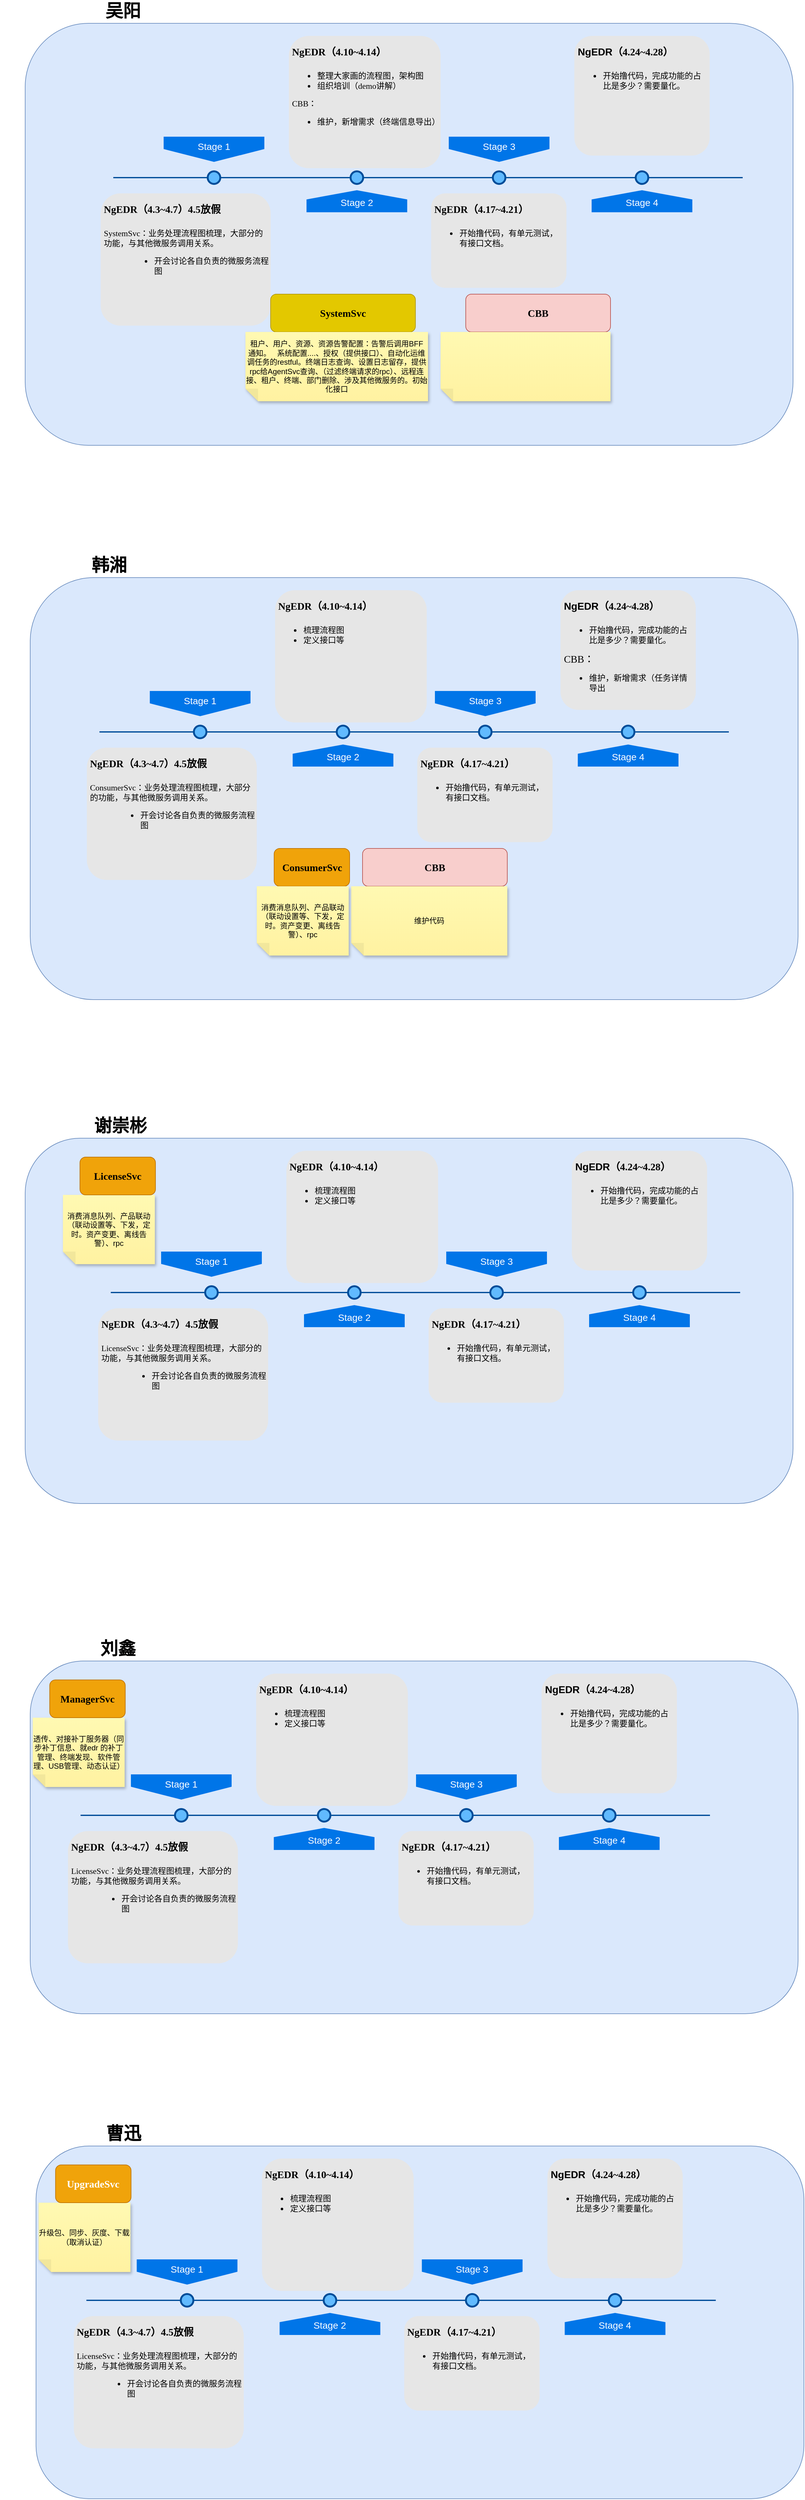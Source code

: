 <mxfile version="21.1.1" type="github">
  <diagram name="Page-1" id="82e54ff1-d628-8f03-85c4-9753963a91cd">
    <mxGraphModel dx="2536" dy="766" grid="1" gridSize="10" guides="1" tooltips="1" connect="1" arrows="1" fold="1" page="1" pageScale="1" pageWidth="1100" pageHeight="850" background="none" math="0" shadow="0">
      <root>
        <mxCell id="0" />
        <mxCell id="1" parent="0" />
        <mxCell id="_DeY0FhmmH7j__y14cy1-1" value="" style="rounded=1;whiteSpace=wrap;html=1;fillColor=#dae8fc;strokeColor=#6c8ebf;" vertex="1" parent="1">
          <mxGeometry x="-140" y="50" width="1220" height="670" as="geometry" />
        </mxCell>
        <mxCell id="4ec97bd9e5d20128-1" value="" style="line;strokeWidth=2;html=1;fillColor=none;fontSize=28;fontColor=#004D99;strokeColor=#004D99;" parent="1" vertex="1">
          <mxGeometry y="290" width="1000" height="10" as="geometry" />
        </mxCell>
        <mxCell id="4ec97bd9e5d20128-5" value="Stage 1" style="shape=offPageConnector;whiteSpace=wrap;html=1;fillColor=#0075E8;fontSize=15;fontColor=#FFFFFF;size=0.509;verticalAlign=top;strokeColor=none;" parent="1" vertex="1">
          <mxGeometry x="80" y="230" width="160" height="40" as="geometry" />
        </mxCell>
        <mxCell id="4ec97bd9e5d20128-6" value="&lt;span&gt;Stage 3&lt;/span&gt;" style="shape=offPageConnector;whiteSpace=wrap;html=1;fillColor=#0075E8;fontSize=15;fontColor=#FFFFFF;size=0.509;verticalAlign=top;strokeColor=none;" parent="1" vertex="1">
          <mxGeometry x="533" y="230" width="160" height="40" as="geometry" />
        </mxCell>
        <mxCell id="4ec97bd9e5d20128-7" value="&lt;span&gt;Stage 2&lt;/span&gt;" style="shape=offPageConnector;whiteSpace=wrap;html=1;fillColor=#0075E8;fontSize=15;fontColor=#FFFFFF;size=0.418;flipV=1;verticalAlign=bottom;strokeColor=none;spacingBottom=4;" parent="1" vertex="1">
          <mxGeometry x="307" y="315" width="160" height="35" as="geometry" />
        </mxCell>
        <mxCell id="4ec97bd9e5d20128-8" value="&lt;span&gt;Stage 4&lt;/span&gt;" style="shape=offPageConnector;whiteSpace=wrap;html=1;fillColor=#0075E8;fontSize=15;fontColor=#FFFFFF;size=0.418;flipV=1;verticalAlign=bottom;strokeColor=none;spacingBottom=4;" parent="1" vertex="1">
          <mxGeometry x="760" y="315" width="160" height="35" as="geometry" />
        </mxCell>
        <mxCell id="4ec97bd9e5d20128-9" value="" style="ellipse;whiteSpace=wrap;html=1;fillColor=#61BAFF;fontSize=28;fontColor=#004D99;strokeWidth=3;strokeColor=#004D99;" parent="1" vertex="1">
          <mxGeometry x="150" y="285" width="20" height="20" as="geometry" />
        </mxCell>
        <mxCell id="4ec97bd9e5d20128-10" value="" style="ellipse;whiteSpace=wrap;html=1;fillColor=#61BAFF;fontSize=28;fontColor=#004D99;strokeWidth=3;strokeColor=#004D99;" parent="1" vertex="1">
          <mxGeometry x="377" y="285" width="20" height="20" as="geometry" />
        </mxCell>
        <mxCell id="4ec97bd9e5d20128-11" value="" style="ellipse;whiteSpace=wrap;html=1;fillColor=#61BAFF;fontSize=28;fontColor=#004D99;strokeWidth=3;strokeColor=#004D99;" parent="1" vertex="1">
          <mxGeometry x="603" y="285" width="20" height="20" as="geometry" />
        </mxCell>
        <mxCell id="4ec97bd9e5d20128-13" value="" style="ellipse;whiteSpace=wrap;html=1;fillColor=#61BAFF;fontSize=28;fontColor=#004D99;strokeWidth=3;strokeColor=#004D99;" parent="1" vertex="1">
          <mxGeometry x="830" y="285" width="20" height="20" as="geometry" />
        </mxCell>
        <mxCell id="4ec97bd9e5d20128-14" value="&lt;h1&gt;&lt;font style=&quot;font-size: 16px;&quot;&gt;NgEDR（4.3~4.7）4.5放假&lt;/font&gt;&lt;/h1&gt;&lt;p style=&quot;&quot;&gt;SystemSvc：业务处理流程图梳理，大部分的功能，与其他微服务调用关系。&lt;/p&gt;&lt;blockquote style=&quot;margin: 0 0 0 40px; border: none; padding: 0px;&quot;&gt;&lt;p style=&quot;&quot;&gt;&lt;/p&gt;&lt;p style=&quot;&quot;&gt;&lt;/p&gt;&lt;ul&gt;&lt;li&gt;开会讨论各自负责的微服务流程图&lt;/li&gt;&lt;/ul&gt;&lt;p&gt;&lt;/p&gt;&lt;p&gt;&lt;/p&gt;&lt;/blockquote&gt;&lt;p style=&quot;&quot;&gt;&lt;br&gt;&lt;/p&gt;" style="text;html=1;spacing=5;spacingTop=-20;whiteSpace=wrap;overflow=hidden;strokeColor=none;strokeWidth=3;fillColor=#E6E6E6;fontSize=13;fontColor=#000000;align=left;rounded=1;fontFamily=Comic Sans MS;" parent="1" vertex="1">
          <mxGeometry x="-20" y="320" width="270" height="210" as="geometry" />
        </mxCell>
        <mxCell id="4ec97bd9e5d20128-16" value="&lt;h1&gt;&lt;font face=&quot;Comic Sans MS&quot; style=&quot;font-size: 16px;&quot;&gt;NgEDR（4.10~4.14）&lt;/font&gt;&lt;/h1&gt;&lt;ul&gt;&lt;li&gt;&lt;span style=&quot;background-color: initial; font-family: &amp;quot;Comic Sans MS&amp;quot;;&quot;&gt;整理大家画的流程图，架构图&lt;/span&gt;&lt;/li&gt;&lt;li&gt;&lt;span style=&quot;font-family: &amp;quot;Comic Sans MS&amp;quot;; background-color: initial;&quot;&gt;组织培训（demo讲解）&lt;/span&gt;&lt;/li&gt;&lt;/ul&gt;&lt;div&gt;&lt;font style=&quot;font-size: 13px;&quot; face=&quot;Comic Sans MS&quot;&gt;CBB：&lt;/font&gt;&lt;/div&gt;&lt;div&gt;&lt;ul&gt;&lt;li&gt;&lt;font style=&quot;font-size: 13px;&quot; face=&quot;Comic Sans MS&quot;&gt;维护，新增需求（终端信息导出）&lt;/font&gt;&lt;/li&gt;&lt;/ul&gt;&lt;/div&gt;" style="text;html=1;spacing=5;spacingTop=-20;whiteSpace=wrap;overflow=hidden;strokeColor=none;strokeWidth=3;fillColor=#E6E6E6;fontSize=13;fontColor=#000000;align=left;rounded=1;" parent="1" vertex="1">
          <mxGeometry x="279" y="70" width="241" height="210" as="geometry" />
        </mxCell>
        <mxCell id="4ec97bd9e5d20128-17" value="&lt;h1&gt;&lt;font style=&quot;font-size: 16px;&quot; face=&quot;Comic Sans MS&quot;&gt;NgEDR（4.17~4.21）&lt;/font&gt;&lt;/h1&gt;&lt;p&gt;&lt;/p&gt;&lt;ul&gt;&lt;li&gt;开始撸代码，有单元测试，有接口文档。&lt;/li&gt;&lt;/ul&gt;&lt;p&gt;&lt;/p&gt;" style="text;html=1;spacing=5;spacingTop=-20;whiteSpace=wrap;overflow=hidden;strokeColor=none;strokeWidth=3;fillColor=#E6E6E6;fontSize=13;fontColor=#000000;align=left;rounded=1;" parent="1" vertex="1">
          <mxGeometry x="505" y="320" width="215" height="150" as="geometry" />
        </mxCell>
        <mxCell id="4ec97bd9e5d20128-18" value="&lt;h1&gt;&lt;font style=&quot;font-size: 16px;&quot;&gt;NgEDR&lt;font face=&quot;Comic Sans MS&quot;&gt;（4.24~4.28）&lt;/font&gt;&lt;/font&gt;&lt;/h1&gt;&lt;ul style=&quot;border-color: var(--border-color);&quot;&gt;&lt;li style=&quot;border-color: var(--border-color);&quot;&gt;开始撸代码，完成功能的占比是多少？需要量化。&lt;/li&gt;&lt;/ul&gt;" style="text;html=1;spacing=5;spacingTop=-20;whiteSpace=wrap;overflow=hidden;strokeColor=none;strokeWidth=3;fillColor=#E6E6E6;fontSize=13;fontColor=#000000;align=left;rounded=1;" parent="1" vertex="1">
          <mxGeometry x="732.5" y="70" width="215" height="190" as="geometry" />
        </mxCell>
        <mxCell id="_DeY0FhmmH7j__y14cy1-2" value="&lt;font size=&quot;1&quot; style=&quot;&quot;&gt;&lt;b style=&quot;font-size: 28px;&quot;&gt;吴阳&lt;/b&gt;&lt;/font&gt;" style="text;strokeColor=none;align=center;fillColor=none;html=1;verticalAlign=middle;whiteSpace=wrap;rounded=0;" vertex="1" parent="1">
          <mxGeometry x="-158" y="30" width="347" as="geometry" />
        </mxCell>
        <mxCell id="_DeY0FhmmH7j__y14cy1-4" value="&lt;font style=&quot;font-size: 16px;&quot; face=&quot;Comic Sans MS&quot;&gt;&lt;b&gt;SystemSvc&lt;/b&gt;&lt;/font&gt;" style="rounded=1;whiteSpace=wrap;html=1;fillColor=#e3c800;fontColor=#000000;strokeColor=#B09500;" vertex="1" parent="1">
          <mxGeometry x="250" y="480" width="230" height="60" as="geometry" />
        </mxCell>
        <mxCell id="_DeY0FhmmH7j__y14cy1-5" value="租户、用户、资源、资源告警配置：告警后调用BFF 通知。&amp;nbsp; &amp;nbsp;系统配置....、授权（提供接口）、自动化运维调任务的restful。终端日志查询、设置日志留存，提供rpc给AgentSvc查询、（过滤终端请求的rpc）、远程连接、租户、终端、部门删除、涉及其他微服务的。初始化接口" style="shape=note;whiteSpace=wrap;html=1;backgroundOutline=1;fontColor=#000000;darkOpacity=0.05;fillColor=#FFF9B2;strokeColor=none;fillStyle=solid;direction=west;gradientDirection=north;gradientColor=#FFF2A1;shadow=1;size=20;pointerEvents=1;" vertex="1" parent="1">
          <mxGeometry x="210" y="540" width="290" height="110" as="geometry" />
        </mxCell>
        <mxCell id="_DeY0FhmmH7j__y14cy1-6" value="&lt;font style=&quot;font-size: 16px;&quot; face=&quot;Comic Sans MS&quot;&gt;&lt;b&gt;CBB&lt;/b&gt;&lt;/font&gt;" style="rounded=1;whiteSpace=wrap;html=1;fillColor=#f8cecc;strokeColor=#b85450;" vertex="1" parent="1">
          <mxGeometry x="560" y="480" width="230" height="60" as="geometry" />
        </mxCell>
        <mxCell id="_DeY0FhmmH7j__y14cy1-7" value="" style="shape=note;whiteSpace=wrap;html=1;backgroundOutline=1;fontColor=#000000;darkOpacity=0.05;fillColor=#FFF9B2;strokeColor=none;fillStyle=solid;direction=west;gradientDirection=north;gradientColor=#FFF2A1;shadow=1;size=20;pointerEvents=1;" vertex="1" parent="1">
          <mxGeometry x="520" y="540" width="270" height="110" as="geometry" />
        </mxCell>
        <mxCell id="_DeY0FhmmH7j__y14cy1-8" value="" style="rounded=1;whiteSpace=wrap;html=1;fillColor=#dae8fc;strokeColor=#6c8ebf;" vertex="1" parent="1">
          <mxGeometry x="-132" y="930" width="1220" height="670" as="geometry" />
        </mxCell>
        <mxCell id="_DeY0FhmmH7j__y14cy1-9" value="" style="line;strokeWidth=2;html=1;fillColor=none;fontSize=28;fontColor=#004D99;strokeColor=#004D99;" vertex="1" parent="1">
          <mxGeometry x="-22" y="1170" width="1000" height="10" as="geometry" />
        </mxCell>
        <mxCell id="_DeY0FhmmH7j__y14cy1-10" value="Stage 1" style="shape=offPageConnector;whiteSpace=wrap;html=1;fillColor=#0075E8;fontSize=15;fontColor=#FFFFFF;size=0.509;verticalAlign=top;strokeColor=none;" vertex="1" parent="1">
          <mxGeometry x="58" y="1110" width="160" height="40" as="geometry" />
        </mxCell>
        <mxCell id="_DeY0FhmmH7j__y14cy1-11" value="&lt;span&gt;Stage 3&lt;/span&gt;" style="shape=offPageConnector;whiteSpace=wrap;html=1;fillColor=#0075E8;fontSize=15;fontColor=#FFFFFF;size=0.509;verticalAlign=top;strokeColor=none;" vertex="1" parent="1">
          <mxGeometry x="511" y="1110" width="160" height="40" as="geometry" />
        </mxCell>
        <mxCell id="_DeY0FhmmH7j__y14cy1-12" value="&lt;span&gt;Stage 2&lt;/span&gt;" style="shape=offPageConnector;whiteSpace=wrap;html=1;fillColor=#0075E8;fontSize=15;fontColor=#FFFFFF;size=0.418;flipV=1;verticalAlign=bottom;strokeColor=none;spacingBottom=4;" vertex="1" parent="1">
          <mxGeometry x="285" y="1195" width="160" height="35" as="geometry" />
        </mxCell>
        <mxCell id="_DeY0FhmmH7j__y14cy1-13" value="&lt;span&gt;Stage 4&lt;/span&gt;" style="shape=offPageConnector;whiteSpace=wrap;html=1;fillColor=#0075E8;fontSize=15;fontColor=#FFFFFF;size=0.418;flipV=1;verticalAlign=bottom;strokeColor=none;spacingBottom=4;" vertex="1" parent="1">
          <mxGeometry x="738" y="1195" width="160" height="35" as="geometry" />
        </mxCell>
        <mxCell id="_DeY0FhmmH7j__y14cy1-14" value="" style="ellipse;whiteSpace=wrap;html=1;fillColor=#61BAFF;fontSize=28;fontColor=#004D99;strokeWidth=3;strokeColor=#004D99;" vertex="1" parent="1">
          <mxGeometry x="128" y="1165" width="20" height="20" as="geometry" />
        </mxCell>
        <mxCell id="_DeY0FhmmH7j__y14cy1-15" value="" style="ellipse;whiteSpace=wrap;html=1;fillColor=#61BAFF;fontSize=28;fontColor=#004D99;strokeWidth=3;strokeColor=#004D99;" vertex="1" parent="1">
          <mxGeometry x="355" y="1165" width="20" height="20" as="geometry" />
        </mxCell>
        <mxCell id="_DeY0FhmmH7j__y14cy1-16" value="" style="ellipse;whiteSpace=wrap;html=1;fillColor=#61BAFF;fontSize=28;fontColor=#004D99;strokeWidth=3;strokeColor=#004D99;" vertex="1" parent="1">
          <mxGeometry x="581" y="1165" width="20" height="20" as="geometry" />
        </mxCell>
        <mxCell id="_DeY0FhmmH7j__y14cy1-17" value="" style="ellipse;whiteSpace=wrap;html=1;fillColor=#61BAFF;fontSize=28;fontColor=#004D99;strokeWidth=3;strokeColor=#004D99;" vertex="1" parent="1">
          <mxGeometry x="808" y="1165" width="20" height="20" as="geometry" />
        </mxCell>
        <mxCell id="_DeY0FhmmH7j__y14cy1-18" value="&lt;h1&gt;&lt;font style=&quot;font-size: 16px;&quot;&gt;NgEDR（4.3~4.7）4.5放假&lt;/font&gt;&lt;/h1&gt;&lt;p style=&quot;&quot;&gt;ConsumerSvc：业务处理流程图梳理，大部分的功能，与其他微服务调用关系。&lt;/p&gt;&lt;blockquote style=&quot;margin: 0 0 0 40px; border: none; padding: 0px;&quot;&gt;&lt;p style=&quot;&quot;&gt;&lt;/p&gt;&lt;p style=&quot;&quot;&gt;&lt;/p&gt;&lt;ul&gt;&lt;li&gt;开会讨论各自负责的微服务流程图&lt;/li&gt;&lt;/ul&gt;&lt;p&gt;&lt;/p&gt;&lt;p&gt;&lt;/p&gt;&lt;/blockquote&gt;&lt;p style=&quot;&quot;&gt;&lt;br&gt;&lt;/p&gt;" style="text;html=1;spacing=5;spacingTop=-20;whiteSpace=wrap;overflow=hidden;strokeColor=none;strokeWidth=3;fillColor=#E6E6E6;fontSize=13;fontColor=#000000;align=left;rounded=1;fontFamily=Comic Sans MS;" vertex="1" parent="1">
          <mxGeometry x="-42" y="1200" width="270" height="210" as="geometry" />
        </mxCell>
        <mxCell id="_DeY0FhmmH7j__y14cy1-19" value="&lt;h1&gt;&lt;font face=&quot;Comic Sans MS&quot; style=&quot;font-size: 16px;&quot;&gt;NgEDR（4.10~4.14）&lt;/font&gt;&lt;/h1&gt;&lt;ul&gt;&lt;li&gt;&lt;font face=&quot;Comic Sans MS&quot;&gt;梳理流程图&lt;/font&gt;&lt;/li&gt;&lt;li&gt;&lt;font face=&quot;Comic Sans MS&quot;&gt;定义接口等&lt;/font&gt;&lt;/li&gt;&lt;/ul&gt;&lt;div&gt;&lt;/div&gt;" style="text;html=1;spacing=5;spacingTop=-20;whiteSpace=wrap;overflow=hidden;strokeColor=none;strokeWidth=3;fillColor=#E6E6E6;fontSize=13;fontColor=#000000;align=left;rounded=1;" vertex="1" parent="1">
          <mxGeometry x="257" y="950" width="241" height="210" as="geometry" />
        </mxCell>
        <mxCell id="_DeY0FhmmH7j__y14cy1-20" value="&lt;h1&gt;&lt;font style=&quot;font-size: 16px;&quot; face=&quot;Comic Sans MS&quot;&gt;NgEDR（4.17~4.21）&lt;/font&gt;&lt;/h1&gt;&lt;p&gt;&lt;/p&gt;&lt;ul&gt;&lt;li&gt;开始撸代码，有单元测试，有接口文档。&lt;/li&gt;&lt;/ul&gt;&lt;p&gt;&lt;/p&gt;" style="text;html=1;spacing=5;spacingTop=-20;whiteSpace=wrap;overflow=hidden;strokeColor=none;strokeWidth=3;fillColor=#E6E6E6;fontSize=13;fontColor=#000000;align=left;rounded=1;" vertex="1" parent="1">
          <mxGeometry x="483" y="1200" width="215" height="150" as="geometry" />
        </mxCell>
        <mxCell id="_DeY0FhmmH7j__y14cy1-21" value="&lt;h1&gt;&lt;font style=&quot;font-size: 16px;&quot;&gt;NgEDR&lt;font face=&quot;Comic Sans MS&quot;&gt;（4.24~4.28）&lt;/font&gt;&lt;/font&gt;&lt;/h1&gt;&lt;ul style=&quot;border-color: var(--border-color);&quot;&gt;&lt;li style=&quot;border-color: var(--border-color);&quot;&gt;开始撸代码，完成功能的占比是多少？需要量化。&lt;/li&gt;&lt;/ul&gt;&lt;div&gt;&lt;font style=&quot;font-size: 16px;&quot; face=&quot;Comic Sans MS&quot;&gt;CBB：&lt;/font&gt;&lt;/div&gt;&lt;div&gt;&lt;ul&gt;&lt;li&gt;&lt;span style=&quot;font-family: &amp;quot;Comic Sans MS&amp;quot;; background-color: initial;&quot;&gt;维护，新增需求（任务详情导出&lt;/span&gt;&lt;/li&gt;&lt;/ul&gt;&lt;/div&gt;" style="text;html=1;spacing=5;spacingTop=-20;whiteSpace=wrap;overflow=hidden;strokeColor=none;strokeWidth=3;fillColor=#E6E6E6;fontSize=13;fontColor=#000000;align=left;rounded=1;" vertex="1" parent="1">
          <mxGeometry x="710.5" y="950" width="215" height="190" as="geometry" />
        </mxCell>
        <mxCell id="_DeY0FhmmH7j__y14cy1-22" value="&lt;span style=&quot;font-size: 28px;&quot;&gt;&lt;b&gt;韩湘&lt;/b&gt;&lt;/span&gt;" style="text;strokeColor=none;align=center;fillColor=none;html=1;verticalAlign=middle;whiteSpace=wrap;rounded=0;" vertex="1" parent="1">
          <mxGeometry x="-180" y="910" width="347" as="geometry" />
        </mxCell>
        <mxCell id="_DeY0FhmmH7j__y14cy1-25" value="&lt;font style=&quot;font-size: 16px;&quot; face=&quot;Comic Sans MS&quot;&gt;&lt;b&gt;CBB&lt;/b&gt;&lt;/font&gt;" style="rounded=1;whiteSpace=wrap;html=1;fillColor=#f8cecc;strokeColor=#b85450;" vertex="1" parent="1">
          <mxGeometry x="396" y="1360" width="230" height="60" as="geometry" />
        </mxCell>
        <mxCell id="_DeY0FhmmH7j__y14cy1-26" value="维护代码" style="shape=note;whiteSpace=wrap;html=1;backgroundOutline=1;fontColor=#000000;darkOpacity=0.05;fillColor=#FFF9B2;strokeColor=none;fillStyle=solid;direction=west;gradientDirection=north;gradientColor=#FFF2A1;shadow=1;size=20;pointerEvents=1;" vertex="1" parent="1">
          <mxGeometry x="378" y="1420" width="248" height="110" as="geometry" />
        </mxCell>
        <mxCell id="_DeY0FhmmH7j__y14cy1-27" value="&lt;font style=&quot;font-size: 16px;&quot; face=&quot;Comic Sans MS&quot;&gt;&lt;b&gt;ConsumerSvc&lt;/b&gt;&lt;/font&gt;" style="rounded=1;whiteSpace=wrap;html=1;fillColor=#f0a30a;fontColor=#000000;strokeColor=#BD7000;" vertex="1" parent="1">
          <mxGeometry x="255.5" y="1360" width="120" height="60" as="geometry" />
        </mxCell>
        <mxCell id="_DeY0FhmmH7j__y14cy1-28" value="消费消息队列、产品联动（联动设置等、下发，定时。资产变更、离线告警）、rpc" style="shape=note;whiteSpace=wrap;html=1;backgroundOutline=1;fontColor=#000000;darkOpacity=0.05;fillColor=#FFF9B2;strokeColor=none;fillStyle=solid;direction=west;gradientDirection=north;gradientColor=#FFF2A1;shadow=1;size=20;pointerEvents=1;" vertex="1" parent="1">
          <mxGeometry x="228" y="1420" width="146" height="110" as="geometry" />
        </mxCell>
        <mxCell id="_DeY0FhmmH7j__y14cy1-29" value="" style="rounded=1;whiteSpace=wrap;html=1;fillColor=#dae8fc;strokeColor=#6c8ebf;" vertex="1" parent="1">
          <mxGeometry x="-140" y="1820" width="1220" height="580" as="geometry" />
        </mxCell>
        <mxCell id="_DeY0FhmmH7j__y14cy1-30" value="" style="line;strokeWidth=2;html=1;fillColor=none;fontSize=28;fontColor=#004D99;strokeColor=#004D99;" vertex="1" parent="1">
          <mxGeometry x="-4" y="2060" width="1000" height="10" as="geometry" />
        </mxCell>
        <mxCell id="_DeY0FhmmH7j__y14cy1-31" value="Stage 1" style="shape=offPageConnector;whiteSpace=wrap;html=1;fillColor=#0075E8;fontSize=15;fontColor=#FFFFFF;size=0.509;verticalAlign=top;strokeColor=none;" vertex="1" parent="1">
          <mxGeometry x="76" y="2000" width="160" height="40" as="geometry" />
        </mxCell>
        <mxCell id="_DeY0FhmmH7j__y14cy1-32" value="&lt;span&gt;Stage 3&lt;/span&gt;" style="shape=offPageConnector;whiteSpace=wrap;html=1;fillColor=#0075E8;fontSize=15;fontColor=#FFFFFF;size=0.509;verticalAlign=top;strokeColor=none;" vertex="1" parent="1">
          <mxGeometry x="529" y="2000" width="160" height="40" as="geometry" />
        </mxCell>
        <mxCell id="_DeY0FhmmH7j__y14cy1-33" value="&lt;span&gt;Stage 2&lt;/span&gt;" style="shape=offPageConnector;whiteSpace=wrap;html=1;fillColor=#0075E8;fontSize=15;fontColor=#FFFFFF;size=0.418;flipV=1;verticalAlign=bottom;strokeColor=none;spacingBottom=4;" vertex="1" parent="1">
          <mxGeometry x="303" y="2085" width="160" height="35" as="geometry" />
        </mxCell>
        <mxCell id="_DeY0FhmmH7j__y14cy1-34" value="&lt;span&gt;Stage 4&lt;/span&gt;" style="shape=offPageConnector;whiteSpace=wrap;html=1;fillColor=#0075E8;fontSize=15;fontColor=#FFFFFF;size=0.418;flipV=1;verticalAlign=bottom;strokeColor=none;spacingBottom=4;" vertex="1" parent="1">
          <mxGeometry x="756" y="2085" width="160" height="35" as="geometry" />
        </mxCell>
        <mxCell id="_DeY0FhmmH7j__y14cy1-35" value="" style="ellipse;whiteSpace=wrap;html=1;fillColor=#61BAFF;fontSize=28;fontColor=#004D99;strokeWidth=3;strokeColor=#004D99;" vertex="1" parent="1">
          <mxGeometry x="146" y="2055" width="20" height="20" as="geometry" />
        </mxCell>
        <mxCell id="_DeY0FhmmH7j__y14cy1-36" value="" style="ellipse;whiteSpace=wrap;html=1;fillColor=#61BAFF;fontSize=28;fontColor=#004D99;strokeWidth=3;strokeColor=#004D99;" vertex="1" parent="1">
          <mxGeometry x="373" y="2055" width="20" height="20" as="geometry" />
        </mxCell>
        <mxCell id="_DeY0FhmmH7j__y14cy1-37" value="" style="ellipse;whiteSpace=wrap;html=1;fillColor=#61BAFF;fontSize=28;fontColor=#004D99;strokeWidth=3;strokeColor=#004D99;" vertex="1" parent="1">
          <mxGeometry x="599" y="2055" width="20" height="20" as="geometry" />
        </mxCell>
        <mxCell id="_DeY0FhmmH7j__y14cy1-38" value="" style="ellipse;whiteSpace=wrap;html=1;fillColor=#61BAFF;fontSize=28;fontColor=#004D99;strokeWidth=3;strokeColor=#004D99;" vertex="1" parent="1">
          <mxGeometry x="826" y="2055" width="20" height="20" as="geometry" />
        </mxCell>
        <mxCell id="_DeY0FhmmH7j__y14cy1-39" value="&lt;h1&gt;&lt;font style=&quot;font-size: 16px;&quot;&gt;NgEDR（4.3~4.7）4.5放假&lt;/font&gt;&lt;/h1&gt;&lt;p style=&quot;&quot;&gt;LicenseSvc：业务处理流程图梳理，大部分的功能，与其他微服务调用关系。&lt;/p&gt;&lt;blockquote style=&quot;margin: 0 0 0 40px; border: none; padding: 0px;&quot;&gt;&lt;p style=&quot;&quot;&gt;&lt;/p&gt;&lt;p style=&quot;&quot;&gt;&lt;/p&gt;&lt;ul&gt;&lt;li&gt;开会讨论各自负责的微服务流程图&lt;/li&gt;&lt;/ul&gt;&lt;p&gt;&lt;/p&gt;&lt;p&gt;&lt;/p&gt;&lt;/blockquote&gt;&lt;p style=&quot;&quot;&gt;&lt;br&gt;&lt;/p&gt;" style="text;html=1;spacing=5;spacingTop=-20;whiteSpace=wrap;overflow=hidden;strokeColor=none;strokeWidth=3;fillColor=#E6E6E6;fontSize=13;fontColor=#000000;align=left;rounded=1;fontFamily=Comic Sans MS;" vertex="1" parent="1">
          <mxGeometry x="-24" y="2090" width="270" height="210" as="geometry" />
        </mxCell>
        <mxCell id="_DeY0FhmmH7j__y14cy1-40" value="&lt;h1&gt;&lt;font face=&quot;Comic Sans MS&quot; style=&quot;font-size: 16px;&quot;&gt;NgEDR（4.10~4.14）&lt;/font&gt;&lt;/h1&gt;&lt;ul&gt;&lt;li&gt;&lt;font face=&quot;Comic Sans MS&quot;&gt;梳理流程图&lt;/font&gt;&lt;/li&gt;&lt;li&gt;&lt;font face=&quot;Comic Sans MS&quot;&gt;定义接口等&lt;/font&gt;&lt;/li&gt;&lt;/ul&gt;&lt;div&gt;&lt;/div&gt;" style="text;html=1;spacing=5;spacingTop=-20;whiteSpace=wrap;overflow=hidden;strokeColor=none;strokeWidth=3;fillColor=#E6E6E6;fontSize=13;fontColor=#000000;align=left;rounded=1;" vertex="1" parent="1">
          <mxGeometry x="275" y="1840" width="241" height="210" as="geometry" />
        </mxCell>
        <mxCell id="_DeY0FhmmH7j__y14cy1-41" value="&lt;h1&gt;&lt;font style=&quot;font-size: 16px;&quot; face=&quot;Comic Sans MS&quot;&gt;NgEDR（4.17~4.21）&lt;/font&gt;&lt;/h1&gt;&lt;p&gt;&lt;/p&gt;&lt;ul&gt;&lt;li&gt;开始撸代码，有单元测试，有接口文档。&lt;/li&gt;&lt;/ul&gt;&lt;p&gt;&lt;/p&gt;" style="text;html=1;spacing=5;spacingTop=-20;whiteSpace=wrap;overflow=hidden;strokeColor=none;strokeWidth=3;fillColor=#E6E6E6;fontSize=13;fontColor=#000000;align=left;rounded=1;" vertex="1" parent="1">
          <mxGeometry x="501" y="2090" width="215" height="150" as="geometry" />
        </mxCell>
        <mxCell id="_DeY0FhmmH7j__y14cy1-42" value="&lt;h1&gt;&lt;font style=&quot;font-size: 16px;&quot;&gt;NgEDR&lt;font face=&quot;Comic Sans MS&quot;&gt;（4.24~4.28）&lt;/font&gt;&lt;/font&gt;&lt;/h1&gt;&lt;ul style=&quot;border-color: var(--border-color);&quot;&gt;&lt;li style=&quot;border-color: var(--border-color);&quot;&gt;开始撸代码，完成功能的占比是多少？需要量化。&lt;/li&gt;&lt;/ul&gt;&lt;div&gt;&lt;br&gt;&lt;/div&gt;" style="text;html=1;spacing=5;spacingTop=-20;whiteSpace=wrap;overflow=hidden;strokeColor=none;strokeWidth=3;fillColor=#E6E6E6;fontSize=13;fontColor=#000000;align=left;rounded=1;" vertex="1" parent="1">
          <mxGeometry x="728.5" y="1840" width="215" height="190" as="geometry" />
        </mxCell>
        <mxCell id="_DeY0FhmmH7j__y14cy1-43" value="&lt;span style=&quot;font-size: 28px;&quot;&gt;&lt;b&gt;谢崇彬&lt;/b&gt;&lt;/span&gt;" style="text;strokeColor=none;align=center;fillColor=none;html=1;verticalAlign=middle;whiteSpace=wrap;rounded=0;" vertex="1" parent="1">
          <mxGeometry x="-162" y="1800" width="347" as="geometry" />
        </mxCell>
        <mxCell id="_DeY0FhmmH7j__y14cy1-47" value="消费消息队列、产品联动（联动设置等、下发，定时。资产变更、离线告警）、rpc" style="shape=note;whiteSpace=wrap;html=1;backgroundOutline=1;fontColor=#000000;darkOpacity=0.05;fillColor=#FFF9B2;strokeColor=none;fillStyle=solid;direction=west;gradientDirection=north;gradientColor=#FFF2A1;shadow=1;size=20;pointerEvents=1;" vertex="1" parent="1">
          <mxGeometry x="-80" y="1910" width="146" height="110" as="geometry" />
        </mxCell>
        <mxCell id="_DeY0FhmmH7j__y14cy1-48" value="&lt;font style=&quot;font-size: 16px;&quot; face=&quot;Comic Sans MS&quot;&gt;&lt;b&gt;LicenseSvc&lt;/b&gt;&lt;/font&gt;" style="rounded=1;whiteSpace=wrap;html=1;fillColor=#f0a30a;fontColor=#000000;strokeColor=#BD7000;" vertex="1" parent="1">
          <mxGeometry x="-53" y="1850" width="120" height="60" as="geometry" />
        </mxCell>
        <mxCell id="_DeY0FhmmH7j__y14cy1-49" value="" style="rounded=1;whiteSpace=wrap;html=1;fillColor=#dae8fc;strokeColor=#6c8ebf;" vertex="1" parent="1">
          <mxGeometry x="-132" y="2650" width="1220" height="560" as="geometry" />
        </mxCell>
        <mxCell id="_DeY0FhmmH7j__y14cy1-50" value="" style="line;strokeWidth=2;html=1;fillColor=none;fontSize=28;fontColor=#004D99;strokeColor=#004D99;" vertex="1" parent="1">
          <mxGeometry x="-52" y="2890" width="1000" height="10" as="geometry" />
        </mxCell>
        <mxCell id="_DeY0FhmmH7j__y14cy1-51" value="Stage 1" style="shape=offPageConnector;whiteSpace=wrap;html=1;fillColor=#0075E8;fontSize=15;fontColor=#FFFFFF;size=0.509;verticalAlign=top;strokeColor=none;" vertex="1" parent="1">
          <mxGeometry x="28" y="2830" width="160" height="40" as="geometry" />
        </mxCell>
        <mxCell id="_DeY0FhmmH7j__y14cy1-52" value="&lt;span&gt;Stage 3&lt;/span&gt;" style="shape=offPageConnector;whiteSpace=wrap;html=1;fillColor=#0075E8;fontSize=15;fontColor=#FFFFFF;size=0.509;verticalAlign=top;strokeColor=none;" vertex="1" parent="1">
          <mxGeometry x="481" y="2830" width="160" height="40" as="geometry" />
        </mxCell>
        <mxCell id="_DeY0FhmmH7j__y14cy1-53" value="&lt;span&gt;Stage 2&lt;/span&gt;" style="shape=offPageConnector;whiteSpace=wrap;html=1;fillColor=#0075E8;fontSize=15;fontColor=#FFFFFF;size=0.418;flipV=1;verticalAlign=bottom;strokeColor=none;spacingBottom=4;" vertex="1" parent="1">
          <mxGeometry x="255" y="2915" width="160" height="35" as="geometry" />
        </mxCell>
        <mxCell id="_DeY0FhmmH7j__y14cy1-54" value="&lt;span&gt;Stage 4&lt;/span&gt;" style="shape=offPageConnector;whiteSpace=wrap;html=1;fillColor=#0075E8;fontSize=15;fontColor=#FFFFFF;size=0.418;flipV=1;verticalAlign=bottom;strokeColor=none;spacingBottom=4;" vertex="1" parent="1">
          <mxGeometry x="708" y="2915" width="160" height="35" as="geometry" />
        </mxCell>
        <mxCell id="_DeY0FhmmH7j__y14cy1-55" value="" style="ellipse;whiteSpace=wrap;html=1;fillColor=#61BAFF;fontSize=28;fontColor=#004D99;strokeWidth=3;strokeColor=#004D99;" vertex="1" parent="1">
          <mxGeometry x="98" y="2885" width="20" height="20" as="geometry" />
        </mxCell>
        <mxCell id="_DeY0FhmmH7j__y14cy1-56" value="" style="ellipse;whiteSpace=wrap;html=1;fillColor=#61BAFF;fontSize=28;fontColor=#004D99;strokeWidth=3;strokeColor=#004D99;" vertex="1" parent="1">
          <mxGeometry x="325" y="2885" width="20" height="20" as="geometry" />
        </mxCell>
        <mxCell id="_DeY0FhmmH7j__y14cy1-57" value="" style="ellipse;whiteSpace=wrap;html=1;fillColor=#61BAFF;fontSize=28;fontColor=#004D99;strokeWidth=3;strokeColor=#004D99;" vertex="1" parent="1">
          <mxGeometry x="551" y="2885" width="20" height="20" as="geometry" />
        </mxCell>
        <mxCell id="_DeY0FhmmH7j__y14cy1-58" value="" style="ellipse;whiteSpace=wrap;html=1;fillColor=#61BAFF;fontSize=28;fontColor=#004D99;strokeWidth=3;strokeColor=#004D99;" vertex="1" parent="1">
          <mxGeometry x="778" y="2885" width="20" height="20" as="geometry" />
        </mxCell>
        <mxCell id="_DeY0FhmmH7j__y14cy1-59" value="&lt;h1&gt;&lt;font style=&quot;font-size: 16px;&quot;&gt;NgEDR（4.3~4.7）4.5放假&lt;/font&gt;&lt;/h1&gt;&lt;p style=&quot;&quot;&gt;LicenseSvc：业务处理流程图梳理，大部分的功能，与其他微服务调用关系。&lt;/p&gt;&lt;blockquote style=&quot;margin: 0 0 0 40px; border: none; padding: 0px;&quot;&gt;&lt;p style=&quot;&quot;&gt;&lt;/p&gt;&lt;p style=&quot;&quot;&gt;&lt;/p&gt;&lt;ul&gt;&lt;li&gt;开会讨论各自负责的微服务流程图&lt;/li&gt;&lt;/ul&gt;&lt;p&gt;&lt;/p&gt;&lt;p&gt;&lt;/p&gt;&lt;/blockquote&gt;&lt;p style=&quot;&quot;&gt;&lt;br&gt;&lt;/p&gt;" style="text;html=1;spacing=5;spacingTop=-20;whiteSpace=wrap;overflow=hidden;strokeColor=none;strokeWidth=3;fillColor=#E6E6E6;fontSize=13;fontColor=#000000;align=left;rounded=1;fontFamily=Comic Sans MS;" vertex="1" parent="1">
          <mxGeometry x="-72" y="2920" width="270" height="210" as="geometry" />
        </mxCell>
        <mxCell id="_DeY0FhmmH7j__y14cy1-60" value="&lt;h1&gt;&lt;font face=&quot;Comic Sans MS&quot; style=&quot;font-size: 16px;&quot;&gt;NgEDR（4.10~4.14）&lt;/font&gt;&lt;/h1&gt;&lt;ul&gt;&lt;li&gt;&lt;font face=&quot;Comic Sans MS&quot;&gt;梳理流程图&lt;/font&gt;&lt;/li&gt;&lt;li&gt;&lt;font face=&quot;Comic Sans MS&quot;&gt;定义接口等&lt;/font&gt;&lt;/li&gt;&lt;/ul&gt;&lt;div&gt;&lt;/div&gt;" style="text;html=1;spacing=5;spacingTop=-20;whiteSpace=wrap;overflow=hidden;strokeColor=none;strokeWidth=3;fillColor=#E6E6E6;fontSize=13;fontColor=#000000;align=left;rounded=1;" vertex="1" parent="1">
          <mxGeometry x="227" y="2670" width="241" height="210" as="geometry" />
        </mxCell>
        <mxCell id="_DeY0FhmmH7j__y14cy1-61" value="&lt;h1&gt;&lt;font style=&quot;font-size: 16px;&quot; face=&quot;Comic Sans MS&quot;&gt;NgEDR（4.17~4.21）&lt;/font&gt;&lt;/h1&gt;&lt;p&gt;&lt;/p&gt;&lt;ul&gt;&lt;li&gt;开始撸代码，有单元测试，有接口文档。&lt;/li&gt;&lt;/ul&gt;&lt;p&gt;&lt;/p&gt;" style="text;html=1;spacing=5;spacingTop=-20;whiteSpace=wrap;overflow=hidden;strokeColor=none;strokeWidth=3;fillColor=#E6E6E6;fontSize=13;fontColor=#000000;align=left;rounded=1;" vertex="1" parent="1">
          <mxGeometry x="453" y="2920" width="215" height="150" as="geometry" />
        </mxCell>
        <mxCell id="_DeY0FhmmH7j__y14cy1-62" value="&lt;h1&gt;&lt;font style=&quot;font-size: 16px;&quot;&gt;NgEDR&lt;font face=&quot;Comic Sans MS&quot;&gt;（4.24~4.28）&lt;/font&gt;&lt;/font&gt;&lt;/h1&gt;&lt;ul style=&quot;border-color: var(--border-color);&quot;&gt;&lt;li style=&quot;border-color: var(--border-color);&quot;&gt;开始撸代码，完成功能的占比是多少？需要量化。&lt;/li&gt;&lt;/ul&gt;&lt;div&gt;&lt;br&gt;&lt;/div&gt;" style="text;html=1;spacing=5;spacingTop=-20;whiteSpace=wrap;overflow=hidden;strokeColor=none;strokeWidth=3;fillColor=#E6E6E6;fontSize=13;fontColor=#000000;align=left;rounded=1;" vertex="1" parent="1">
          <mxGeometry x="680.5" y="2670" width="215" height="190" as="geometry" />
        </mxCell>
        <mxCell id="_DeY0FhmmH7j__y14cy1-63" value="&lt;span style=&quot;font-size: 28px;&quot;&gt;&lt;b&gt;刘鑫&lt;/b&gt;&lt;/span&gt;" style="text;strokeColor=none;align=center;fillColor=none;html=1;verticalAlign=middle;whiteSpace=wrap;rounded=0;" vertex="1" parent="1">
          <mxGeometry x="-166.5" y="2630" width="347" as="geometry" />
        </mxCell>
        <mxCell id="_DeY0FhmmH7j__y14cy1-64" value="透传、对接补丁服务器（同步补丁信息、就edr 的补丁管理、终端发现、软件管理、USB管理、动态认证）" style="shape=note;whiteSpace=wrap;html=1;backgroundOutline=1;fontColor=#000000;darkOpacity=0.05;fillColor=#FFF9B2;strokeColor=none;fillStyle=solid;direction=west;gradientDirection=north;gradientColor=#FFF2A1;shadow=1;size=20;pointerEvents=1;" vertex="1" parent="1">
          <mxGeometry x="-128" y="2740" width="146" height="110" as="geometry" />
        </mxCell>
        <mxCell id="_DeY0FhmmH7j__y14cy1-65" value="&lt;b style=&quot;border-color: var(--border-color); font-family: &amp;quot;Comic Sans MS&amp;quot;; font-size: 16px;&quot;&gt;ManagerSvc&lt;/b&gt;" style="rounded=1;whiteSpace=wrap;html=1;fillColor=#f0a30a;fontColor=#000000;strokeColor=#BD7000;" vertex="1" parent="1">
          <mxGeometry x="-101" y="2680" width="120" height="60" as="geometry" />
        </mxCell>
        <mxCell id="_DeY0FhmmH7j__y14cy1-67" value="" style="rounded=1;whiteSpace=wrap;html=1;fillColor=#dae8fc;strokeColor=#6c8ebf;" vertex="1" parent="1">
          <mxGeometry x="-122.75" y="3420" width="1220" height="560" as="geometry" />
        </mxCell>
        <mxCell id="_DeY0FhmmH7j__y14cy1-68" value="" style="line;strokeWidth=2;html=1;fillColor=none;fontSize=28;fontColor=#004D99;strokeColor=#004D99;" vertex="1" parent="1">
          <mxGeometry x="-42.75" y="3660" width="1000" height="10" as="geometry" />
        </mxCell>
        <mxCell id="_DeY0FhmmH7j__y14cy1-69" value="Stage 1" style="shape=offPageConnector;whiteSpace=wrap;html=1;fillColor=#0075E8;fontSize=15;fontColor=#FFFFFF;size=0.509;verticalAlign=top;strokeColor=none;" vertex="1" parent="1">
          <mxGeometry x="37.25" y="3600" width="160" height="40" as="geometry" />
        </mxCell>
        <mxCell id="_DeY0FhmmH7j__y14cy1-70" value="&lt;span&gt;Stage 3&lt;/span&gt;" style="shape=offPageConnector;whiteSpace=wrap;html=1;fillColor=#0075E8;fontSize=15;fontColor=#FFFFFF;size=0.509;verticalAlign=top;strokeColor=none;" vertex="1" parent="1">
          <mxGeometry x="490.25" y="3600" width="160" height="40" as="geometry" />
        </mxCell>
        <mxCell id="_DeY0FhmmH7j__y14cy1-71" value="&lt;span&gt;Stage 2&lt;/span&gt;" style="shape=offPageConnector;whiteSpace=wrap;html=1;fillColor=#0075E8;fontSize=15;fontColor=#FFFFFF;size=0.418;flipV=1;verticalAlign=bottom;strokeColor=none;spacingBottom=4;" vertex="1" parent="1">
          <mxGeometry x="264.25" y="3685" width="160" height="35" as="geometry" />
        </mxCell>
        <mxCell id="_DeY0FhmmH7j__y14cy1-72" value="&lt;span&gt;Stage 4&lt;/span&gt;" style="shape=offPageConnector;whiteSpace=wrap;html=1;fillColor=#0075E8;fontSize=15;fontColor=#FFFFFF;size=0.418;flipV=1;verticalAlign=bottom;strokeColor=none;spacingBottom=4;" vertex="1" parent="1">
          <mxGeometry x="717.25" y="3685" width="160" height="35" as="geometry" />
        </mxCell>
        <mxCell id="_DeY0FhmmH7j__y14cy1-73" value="" style="ellipse;whiteSpace=wrap;html=1;fillColor=#61BAFF;fontSize=28;fontColor=#004D99;strokeWidth=3;strokeColor=#004D99;" vertex="1" parent="1">
          <mxGeometry x="107.25" y="3655" width="20" height="20" as="geometry" />
        </mxCell>
        <mxCell id="_DeY0FhmmH7j__y14cy1-74" value="" style="ellipse;whiteSpace=wrap;html=1;fillColor=#61BAFF;fontSize=28;fontColor=#004D99;strokeWidth=3;strokeColor=#004D99;" vertex="1" parent="1">
          <mxGeometry x="334.25" y="3655" width="20" height="20" as="geometry" />
        </mxCell>
        <mxCell id="_DeY0FhmmH7j__y14cy1-75" value="" style="ellipse;whiteSpace=wrap;html=1;fillColor=#61BAFF;fontSize=28;fontColor=#004D99;strokeWidth=3;strokeColor=#004D99;" vertex="1" parent="1">
          <mxGeometry x="560.25" y="3655" width="20" height="20" as="geometry" />
        </mxCell>
        <mxCell id="_DeY0FhmmH7j__y14cy1-76" value="" style="ellipse;whiteSpace=wrap;html=1;fillColor=#61BAFF;fontSize=28;fontColor=#004D99;strokeWidth=3;strokeColor=#004D99;" vertex="1" parent="1">
          <mxGeometry x="787.25" y="3655" width="20" height="20" as="geometry" />
        </mxCell>
        <mxCell id="_DeY0FhmmH7j__y14cy1-77" value="&lt;h1&gt;&lt;font style=&quot;font-size: 16px;&quot;&gt;NgEDR（4.3~4.7）4.5放假&lt;/font&gt;&lt;/h1&gt;&lt;p style=&quot;&quot;&gt;LicenseSvc：业务处理流程图梳理，大部分的功能，与其他微服务调用关系。&lt;/p&gt;&lt;blockquote style=&quot;margin: 0 0 0 40px; border: none; padding: 0px;&quot;&gt;&lt;p style=&quot;&quot;&gt;&lt;/p&gt;&lt;p style=&quot;&quot;&gt;&lt;/p&gt;&lt;ul&gt;&lt;li&gt;开会讨论各自负责的微服务流程图&lt;/li&gt;&lt;/ul&gt;&lt;p&gt;&lt;/p&gt;&lt;p&gt;&lt;/p&gt;&lt;/blockquote&gt;&lt;p style=&quot;&quot;&gt;&lt;br&gt;&lt;/p&gt;" style="text;html=1;spacing=5;spacingTop=-20;whiteSpace=wrap;overflow=hidden;strokeColor=none;strokeWidth=3;fillColor=#E6E6E6;fontSize=13;fontColor=#000000;align=left;rounded=1;fontFamily=Comic Sans MS;" vertex="1" parent="1">
          <mxGeometry x="-62.75" y="3690" width="270" height="210" as="geometry" />
        </mxCell>
        <mxCell id="_DeY0FhmmH7j__y14cy1-78" value="&lt;h1&gt;&lt;font face=&quot;Comic Sans MS&quot; style=&quot;font-size: 16px;&quot;&gt;NgEDR（4.10~4.14）&lt;/font&gt;&lt;/h1&gt;&lt;ul&gt;&lt;li&gt;&lt;font face=&quot;Comic Sans MS&quot;&gt;梳理流程图&lt;/font&gt;&lt;/li&gt;&lt;li&gt;&lt;font face=&quot;Comic Sans MS&quot;&gt;定义接口等&lt;/font&gt;&lt;/li&gt;&lt;/ul&gt;&lt;div&gt;&lt;/div&gt;" style="text;html=1;spacing=5;spacingTop=-20;whiteSpace=wrap;overflow=hidden;strokeColor=none;strokeWidth=3;fillColor=#E6E6E6;fontSize=13;fontColor=#000000;align=left;rounded=1;" vertex="1" parent="1">
          <mxGeometry x="236.25" y="3440" width="241" height="210" as="geometry" />
        </mxCell>
        <mxCell id="_DeY0FhmmH7j__y14cy1-79" value="&lt;h1&gt;&lt;font style=&quot;font-size: 16px;&quot; face=&quot;Comic Sans MS&quot;&gt;NgEDR（4.17~4.21）&lt;/font&gt;&lt;/h1&gt;&lt;p&gt;&lt;/p&gt;&lt;ul&gt;&lt;li&gt;开始撸代码，有单元测试，有接口文档。&lt;/li&gt;&lt;/ul&gt;&lt;p&gt;&lt;/p&gt;" style="text;html=1;spacing=5;spacingTop=-20;whiteSpace=wrap;overflow=hidden;strokeColor=none;strokeWidth=3;fillColor=#E6E6E6;fontSize=13;fontColor=#000000;align=left;rounded=1;" vertex="1" parent="1">
          <mxGeometry x="462.25" y="3690" width="215" height="150" as="geometry" />
        </mxCell>
        <mxCell id="_DeY0FhmmH7j__y14cy1-80" value="&lt;h1&gt;&lt;font style=&quot;font-size: 16px;&quot;&gt;NgEDR&lt;font face=&quot;Comic Sans MS&quot;&gt;（4.24~4.28）&lt;/font&gt;&lt;/font&gt;&lt;/h1&gt;&lt;ul style=&quot;border-color: var(--border-color);&quot;&gt;&lt;li style=&quot;border-color: var(--border-color);&quot;&gt;开始撸代码，完成功能的占比是多少？需要量化。&lt;/li&gt;&lt;/ul&gt;&lt;div&gt;&lt;br&gt;&lt;/div&gt;" style="text;html=1;spacing=5;spacingTop=-20;whiteSpace=wrap;overflow=hidden;strokeColor=none;strokeWidth=3;fillColor=#E6E6E6;fontSize=13;fontColor=#000000;align=left;rounded=1;" vertex="1" parent="1">
          <mxGeometry x="689.75" y="3440" width="215" height="190" as="geometry" />
        </mxCell>
        <mxCell id="_DeY0FhmmH7j__y14cy1-81" value="&lt;span style=&quot;font-size: 28px;&quot;&gt;&lt;b&gt;曹迅&lt;/b&gt;&lt;/span&gt;" style="text;strokeColor=none;align=center;fillColor=none;html=1;verticalAlign=middle;whiteSpace=wrap;rounded=0;" vertex="1" parent="1">
          <mxGeometry x="-157.25" y="3400" width="347" as="geometry" />
        </mxCell>
        <mxCell id="_DeY0FhmmH7j__y14cy1-82" value="升级包、同步、灰度、下载（取消认证）" style="shape=note;whiteSpace=wrap;html=1;backgroundOutline=1;fontColor=#000000;darkOpacity=0.05;fillColor=#FFF9B2;strokeColor=none;fillStyle=solid;direction=west;gradientDirection=north;gradientColor=#FFF2A1;shadow=1;size=20;pointerEvents=1;" vertex="1" parent="1">
          <mxGeometry x="-118.75" y="3510" width="146" height="110" as="geometry" />
        </mxCell>
        <mxCell id="_DeY0FhmmH7j__y14cy1-83" value="&lt;b style=&quot;border-color: var(--border-color); color: rgb(255, 255, 255); font-family: &amp;quot;Comic Sans MS&amp;quot;; font-size: 16px;&quot;&gt;UpgradeSvc&lt;/b&gt;" style="rounded=1;whiteSpace=wrap;html=1;fillColor=#f0a30a;fontColor=#000000;strokeColor=#BD7000;" vertex="1" parent="1">
          <mxGeometry x="-91.75" y="3450" width="120" height="60" as="geometry" />
        </mxCell>
      </root>
    </mxGraphModel>
  </diagram>
</mxfile>
